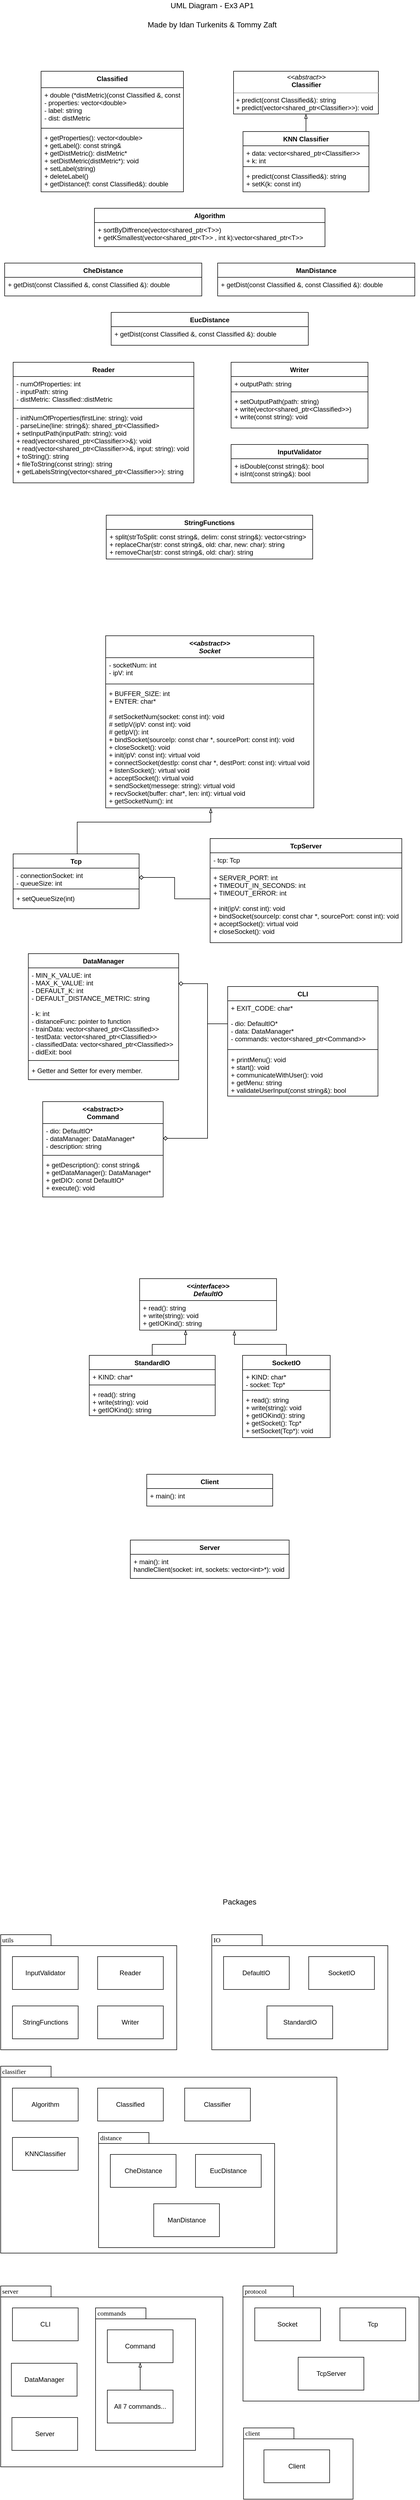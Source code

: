 <mxfile>
    <diagram id="C5RBs43oDa-KdzZeNtuy" name="Page-1">
        <mxGraphModel dx="2220" dy="818" grid="1" gridSize="10" guides="1" tooltips="0" connect="1" arrows="1" fold="1" page="1" pageScale="1" pageWidth="827" pageHeight="1169" background="none" math="0" shadow="0">
            <root>
                <mxCell id="WIyWlLk6GJQsqaUBKTNV-0"/>
                <mxCell id="WIyWlLk6GJQsqaUBKTNV-1" parent="WIyWlLk6GJQsqaUBKTNV-0"/>
                <mxCell id="8ABx8KzGzujFoB0wgl1V-0" value="Reader" style="swimlane;fontStyle=1;align=center;verticalAlign=top;childLayout=stackLayout;horizontal=1;startSize=26;horizontalStack=0;resizeParent=1;resizeParentMax=0;resizeLast=0;collapsible=1;marginBottom=0;" parent="WIyWlLk6GJQsqaUBKTNV-1" vertex="1">
                    <mxGeometry x="55" y="721" width="330" height="220" as="geometry">
                        <mxRectangle x="190" y="420" width="70" height="26" as="alternateBounds"/>
                    </mxGeometry>
                </mxCell>
                <mxCell id="8ABx8KzGzujFoB0wgl1V-1" value="- numOfProperties: int&#10;- inputPath: string&#10;- distMetric: Classified::distMetric&#10;" style="text;strokeColor=none;fillColor=none;align=left;verticalAlign=top;spacingLeft=4;spacingRight=4;overflow=hidden;rotatable=0;points=[[0,0.5],[1,0.5]];portConstraint=eastwest;" parent="8ABx8KzGzujFoB0wgl1V-0" vertex="1">
                    <mxGeometry y="26" width="330" height="54" as="geometry"/>
                </mxCell>
                <mxCell id="8ABx8KzGzujFoB0wgl1V-2" value="" style="line;strokeWidth=1;fillColor=none;align=left;verticalAlign=middle;spacingTop=-1;spacingLeft=3;spacingRight=3;rotatable=0;labelPosition=right;points=[];portConstraint=eastwest;" parent="8ABx8KzGzujFoB0wgl1V-0" vertex="1">
                    <mxGeometry y="80" width="330" height="8" as="geometry"/>
                </mxCell>
                <mxCell id="8ABx8KzGzujFoB0wgl1V-3" value="- initNumOfProperties(firstLine: string): void&#10;- parseLine(line: string&amp;): shared_ptr&lt;Classified&gt;&#10;+ setInputPath(inputPath: string): void&#10;+ read(vector&lt;shared_ptr&lt;Classifier&gt;&gt;&amp;): void&#10;+ read(vector&lt;shared_ptr&lt;Classifier&gt;&gt;&amp;, input: string): void&#10;+ toString(): string&#10;+ fileToString(const string): string&#10;+ getLabelsString(vector&lt;shared_ptr&lt;Classifier&gt;&gt;): string" style="text;strokeColor=none;fillColor=none;align=left;verticalAlign=top;spacingLeft=4;spacingRight=4;overflow=hidden;rotatable=0;points=[[0,0.5],[1,0.5]];portConstraint=eastwest;" parent="8ABx8KzGzujFoB0wgl1V-0" vertex="1">
                    <mxGeometry y="88" width="330" height="132" as="geometry"/>
                </mxCell>
                <mxCell id="8ABx8KzGzujFoB0wgl1V-4" style="edgeStyle=orthogonalEdgeStyle;rounded=0;orthogonalLoop=1;jettySize=auto;html=1;exitX=0.5;exitY=0;exitDx=0;exitDy=0;entryX=0.5;entryY=1;entryDx=0;entryDy=0;endArrow=blockThin;endFill=0;" parent="WIyWlLk6GJQsqaUBKTNV-1" source="11" edge="1" target="8ABx8KzGzujFoB0wgl1V-17">
                    <mxGeometry relative="1" as="geometry">
                        <mxPoint x="658" y="250" as="targetPoint"/>
                    </mxGeometry>
                </mxCell>
                <mxCell id="8ABx8KzGzujFoB0wgl1V-13" value="Writer" style="swimlane;fontStyle=1;align=center;verticalAlign=top;childLayout=stackLayout;horizontal=1;startSize=26;horizontalStack=0;resizeParent=1;resizeParentMax=0;resizeLast=0;collapsible=1;marginBottom=0;" parent="WIyWlLk6GJQsqaUBKTNV-1" vertex="1">
                    <mxGeometry x="453" y="721" width="250" height="120" as="geometry"/>
                </mxCell>
                <mxCell id="8ABx8KzGzujFoB0wgl1V-14" value="+ outputPath: string" style="text;strokeColor=none;fillColor=none;align=left;verticalAlign=top;spacingLeft=4;spacingRight=4;overflow=hidden;rotatable=0;points=[[0,0.5],[1,0.5]];portConstraint=eastwest;" parent="8ABx8KzGzujFoB0wgl1V-13" vertex="1">
                    <mxGeometry y="26" width="250" height="24" as="geometry"/>
                </mxCell>
                <mxCell id="8ABx8KzGzujFoB0wgl1V-15" value="" style="line;strokeWidth=1;fillColor=none;align=left;verticalAlign=middle;spacingTop=-1;spacingLeft=3;spacingRight=3;rotatable=0;labelPosition=right;points=[];portConstraint=eastwest;" parent="8ABx8KzGzujFoB0wgl1V-13" vertex="1">
                    <mxGeometry y="50" width="250" height="8" as="geometry"/>
                </mxCell>
                <mxCell id="8ABx8KzGzujFoB0wgl1V-16" value="+ setOutputPath(path: string)&#10;+ write(vector&lt;shared_ptr&lt;Classified&gt;&gt;)&#10;+ write(const string): void" style="text;strokeColor=none;fillColor=none;align=left;verticalAlign=top;spacingLeft=4;spacingRight=4;overflow=hidden;rotatable=0;points=[[0,0.5],[1,0.5]];portConstraint=eastwest;" parent="8ABx8KzGzujFoB0wgl1V-13" vertex="1">
                    <mxGeometry y="58" width="250" height="62" as="geometry"/>
                </mxCell>
                <mxCell id="8ABx8KzGzujFoB0wgl1V-17" value="&lt;p style=&quot;margin: 0px ; margin-top: 4px ; text-align: center&quot;&gt;&lt;i&gt;&amp;lt;&amp;lt;abstract&amp;gt;&amp;gt;&lt;/i&gt;&lt;br&gt;&lt;b&gt;Classifier&lt;/b&gt;&lt;/p&gt;&lt;hr size=&quot;1&quot;&gt;&lt;p style=&quot;margin: 0px ; margin-left: 4px&quot;&gt;+ predict(const Classified&amp;amp;): string&lt;/p&gt;&lt;p style=&quot;margin: 0px ; margin-left: 4px&quot;&gt;+ predict(vector&amp;lt;shared_ptr&amp;lt;Classifier&amp;gt;&amp;gt;): void&lt;br&gt;&lt;br&gt;&lt;/p&gt;" style="verticalAlign=top;align=left;overflow=fill;fontSize=12;fontFamily=Helvetica;html=1;" parent="WIyWlLk6GJQsqaUBKTNV-1" vertex="1">
                    <mxGeometry x="457.5" y="190" width="264.5" height="78" as="geometry"/>
                </mxCell>
                <mxCell id="0" value="UML Diagram - Ex3 AP1" style="text;html=1;resizable=0;autosize=1;align=center;verticalAlign=middle;points=[];fillColor=none;strokeColor=none;rounded=0;fontSize=14;" parent="WIyWlLk6GJQsqaUBKTNV-1" vertex="1">
                    <mxGeometry x="333" y="60" width="170" height="20" as="geometry"/>
                </mxCell>
                <mxCell id="1" value="Made by Idan Turkenits &amp;amp; Tommy Zaft" style="text;html=1;align=center;verticalAlign=middle;resizable=0;points=[];autosize=1;strokeColor=none;imageWidth=50;fontSize=14;" parent="WIyWlLk6GJQsqaUBKTNV-1" vertex="1">
                    <mxGeometry x="293" y="95" width="250" height="20" as="geometry"/>
                </mxCell>
                <mxCell id="2" value="Algorithm" style="swimlane;fontStyle=1;align=center;verticalAlign=top;childLayout=stackLayout;horizontal=1;startSize=26;horizontalStack=0;resizeParent=1;resizeParentMax=0;resizeLast=0;collapsible=1;marginBottom=0;" parent="WIyWlLk6GJQsqaUBKTNV-1" vertex="1">
                    <mxGeometry x="203.5" y="440" width="421" height="70" as="geometry">
                        <mxRectangle x="190" y="420" width="70" height="26" as="alternateBounds"/>
                    </mxGeometry>
                </mxCell>
                <mxCell id="5" value="+ sortByDiffrence(vector&lt;shared_ptr&lt;T&gt;&gt;)&#10;+ getKSmallest(vector&lt;shared_ptr&lt;T&gt;&gt; , int k):vector&lt;shared_ptr&lt;T&gt;&gt;" style="text;strokeColor=none;fillColor=none;align=left;verticalAlign=top;spacingLeft=4;spacingRight=4;overflow=hidden;rotatable=0;points=[[0,0.5],[1,0.5]];portConstraint=eastwest;" parent="2" vertex="1">
                    <mxGeometry y="26" width="421" height="44" as="geometry"/>
                </mxCell>
                <mxCell id="11" value="KNN Classifier" style="swimlane;fontStyle=1;align=center;verticalAlign=top;childLayout=stackLayout;horizontal=1;startSize=26;horizontalStack=0;resizeParent=1;resizeParentMax=0;resizeLast=0;collapsible=1;marginBottom=0;" parent="WIyWlLk6GJQsqaUBKTNV-1" vertex="1">
                    <mxGeometry x="474.75" y="300" width="230" height="110" as="geometry"/>
                </mxCell>
                <mxCell id="12" value="+ data: vector&lt;shared_ptr&lt;Classifier&gt;&gt;&#10;+ k: int" style="text;strokeColor=none;fillColor=none;align=left;verticalAlign=top;spacingLeft=4;spacingRight=4;overflow=hidden;rotatable=0;points=[[0,0.5],[1,0.5]];portConstraint=eastwest;" parent="11" vertex="1">
                    <mxGeometry y="26" width="230" height="34" as="geometry"/>
                </mxCell>
                <mxCell id="13" value="" style="line;strokeWidth=1;fillColor=none;align=left;verticalAlign=middle;spacingTop=-1;spacingLeft=3;spacingRight=3;rotatable=0;labelPosition=right;points=[];portConstraint=eastwest;" parent="11" vertex="1">
                    <mxGeometry y="60" width="230" height="8" as="geometry"/>
                </mxCell>
                <mxCell id="14" value="+ predict(const Classified&amp;): string&#10;+ setK(k: const int)" style="text;strokeColor=none;fillColor=none;align=left;verticalAlign=top;spacingLeft=4;spacingRight=4;overflow=hidden;rotatable=0;points=[[0,0.5],[1,0.5]];portConstraint=eastwest;" parent="11" vertex="1">
                    <mxGeometry y="68" width="230" height="42" as="geometry"/>
                </mxCell>
                <mxCell id="15" value="Classified" style="swimlane;fontStyle=1;align=center;verticalAlign=top;childLayout=stackLayout;horizontal=1;startSize=30;horizontalStack=0;resizeParent=1;resizeParentMax=0;resizeLast=0;collapsible=1;marginBottom=0;" parent="WIyWlLk6GJQsqaUBKTNV-1" vertex="1">
                    <mxGeometry x="106" y="190" width="260" height="220" as="geometry"/>
                </mxCell>
                <mxCell id="16" value="+ double (*distMetric)(const Classified &amp;, const Classified &amp;)&#10;- properties: vector&lt;double&gt;&#10;- label: string&#10;- dist: distMetric" style="text;strokeColor=none;fillColor=none;align=left;verticalAlign=top;spacingLeft=4;spacingRight=4;overflow=hidden;rotatable=0;points=[[0,0.5],[1,0.5]];portConstraint=eastwest;" parent="15" vertex="1">
                    <mxGeometry y="30" width="260" height="70" as="geometry"/>
                </mxCell>
                <mxCell id="17" value="" style="line;strokeWidth=1;fillColor=none;align=left;verticalAlign=middle;spacingTop=-1;spacingLeft=3;spacingRight=3;rotatable=0;labelPosition=right;points=[];portConstraint=eastwest;" parent="15" vertex="1">
                    <mxGeometry y="100" width="260" height="8" as="geometry"/>
                </mxCell>
                <mxCell id="18" value="+ getProperties(): vector&lt;double&gt;&#10;+ getLabel(): const string&amp;&#10;+ getDistMetric(): distMetric*&#10;+ setDistMetric(distMetric*): void&#10;+ setLabel(string)&#10;+ deleteLabel()&#10;+ getDistance(f: const Classified&amp;): double" style="text;strokeColor=none;fillColor=none;align=left;verticalAlign=top;spacingLeft=4;spacingRight=4;overflow=hidden;rotatable=0;points=[[0,0.5],[1,0.5]];portConstraint=eastwest;" parent="15" vertex="1">
                    <mxGeometry y="108" width="260" height="112" as="geometry"/>
                </mxCell>
                <mxCell id="41" value="&lt;&lt;abstract&gt;&gt;&#10;Socket" style="swimlane;fontStyle=3;align=center;verticalAlign=top;childLayout=stackLayout;horizontal=1;startSize=40;horizontalStack=0;resizeParent=1;resizeParentMax=0;resizeLast=0;collapsible=1;marginBottom=0;" parent="WIyWlLk6GJQsqaUBKTNV-1" vertex="1">
                    <mxGeometry x="224" y="1220" width="380" height="314" as="geometry">
                        <mxRectangle x="190" y="420" width="70" height="26" as="alternateBounds"/>
                    </mxGeometry>
                </mxCell>
                <mxCell id="42" value="- socketNum: int&#10;- ipV: int" style="text;strokeColor=none;fillColor=none;align=left;verticalAlign=top;spacingLeft=4;spacingRight=4;overflow=hidden;rotatable=0;points=[[0,0.5],[1,0.5]];portConstraint=eastwest;" parent="41" vertex="1">
                    <mxGeometry y="40" width="380" height="44" as="geometry"/>
                </mxCell>
                <mxCell id="43" value="" style="line;strokeWidth=1;fillColor=none;align=left;verticalAlign=middle;spacingTop=-1;spacingLeft=3;spacingRight=3;rotatable=0;labelPosition=right;points=[];portConstraint=eastwest;" parent="41" vertex="1">
                    <mxGeometry y="84" width="380" height="8" as="geometry"/>
                </mxCell>
                <mxCell id="44" value="+ BUFFER_SIZE: int&#10;+ ENTER: char*&#10;&#10;# setSocketNum(socket: const int): void &#10;# setIpV(ipV: const int): void&#10;# getIpV(): int&#10;+ bindSocket(sourceIp: const char *, sourcePort: const int): void&#10;+ closeSocket(): void&#10;+ init(ipV: const int): virtual void&#10;+ connectSocket(destIp: const char *, destPort: const int): virtual void&#10;+ listenSocket(): virtual void&#10;+ acceptSocket(): virtual void&#10;+ sendSocket(messege: string): virtual void&#10;+ recvSocket(buffer: char*, len: int): virtual void&#10;+ getSocketNum(): int" style="text;strokeColor=none;fillColor=none;align=left;verticalAlign=top;spacingLeft=4;spacingRight=4;overflow=hidden;rotatable=0;points=[[0,0.5],[1,0.5]];portConstraint=eastwest;" parent="41" vertex="1">
                    <mxGeometry y="92" width="380" height="222" as="geometry"/>
                </mxCell>
                <mxCell id="57" style="edgeStyle=orthogonalEdgeStyle;rounded=0;orthogonalLoop=1;jettySize=auto;html=1;exitX=0.5;exitY=0;exitDx=0;exitDy=0;endArrow=blockThin;endFill=0;entryX=0.505;entryY=1.003;entryDx=0;entryDy=0;entryPerimeter=0;" parent="WIyWlLk6GJQsqaUBKTNV-1" source="74" target="44" edge="1">
                    <mxGeometry relative="1" as="geometry">
                        <mxPoint x="160" y="1588" as="targetPoint"/>
                        <Array as="points">
                            <mxPoint x="172" y="1618"/>
                            <mxPoint x="172" y="1560"/>
                            <mxPoint x="416" y="1560"/>
                        </Array>
                    </mxGeometry>
                </mxCell>
                <mxCell id="70" value="DataManager" style="swimlane;fontStyle=1;align=center;verticalAlign=top;childLayout=stackLayout;horizontal=1;startSize=26;horizontalStack=0;resizeParent=1;resizeParentMax=0;resizeLast=0;collapsible=1;marginBottom=0;" parent="WIyWlLk6GJQsqaUBKTNV-1" vertex="1">
                    <mxGeometry x="82.75" y="1800" width="274.5" height="230" as="geometry">
                        <mxRectangle x="190" y="420" width="70" height="26" as="alternateBounds"/>
                    </mxGeometry>
                </mxCell>
                <mxCell id="71" value="- MIN_K_VALUE: int&#10;- MAX_K_VALUE: int&#10;- DEFAULT_K: int&#10;- DEFAULT_DISTANCE_METRIC: string&#10;&#10;- k: int&#10;- distanceFunc: pointer to function&#10;- trainData: vector&lt;shared_ptr&lt;Classified&gt;&gt;&#10;- testData: vector&lt;shared_ptr&lt;Classified&gt;&gt;&#10;- classifiedData: vector&lt;shared_ptr&lt;Classified&gt;&gt;&#10;- didExit: bool" style="text;strokeColor=none;fillColor=none;align=left;verticalAlign=top;spacingLeft=4;spacingRight=4;overflow=hidden;rotatable=0;points=[[0,0.5],[1,0.5]];portConstraint=eastwest;" parent="70" vertex="1">
                    <mxGeometry y="26" width="274.5" height="164" as="geometry"/>
                </mxCell>
                <mxCell id="72" value="" style="line;strokeWidth=1;fillColor=none;align=left;verticalAlign=middle;spacingTop=-1;spacingLeft=3;spacingRight=3;rotatable=0;labelPosition=right;points=[];portConstraint=eastwest;" parent="70" vertex="1">
                    <mxGeometry y="190" width="274.5" height="10" as="geometry"/>
                </mxCell>
                <mxCell id="73" value="+ Getter and Setter for every member." style="text;strokeColor=none;fillColor=none;align=left;verticalAlign=top;spacingLeft=4;spacingRight=4;overflow=hidden;rotatable=0;points=[[0,0.5],[1,0.5]];portConstraint=eastwest;" parent="70" vertex="1">
                    <mxGeometry y="200" width="274.5" height="30" as="geometry"/>
                </mxCell>
                <mxCell id="74" value="Tcp" style="swimlane;fontStyle=1;align=center;verticalAlign=top;childLayout=stackLayout;horizontal=1;startSize=26;horizontalStack=0;resizeParent=1;resizeParentMax=0;resizeLast=0;collapsible=1;marginBottom=0;" vertex="1" parent="WIyWlLk6GJQsqaUBKTNV-1">
                    <mxGeometry x="55" y="1618" width="230" height="100" as="geometry">
                        <mxRectangle x="190" y="420" width="70" height="26" as="alternateBounds"/>
                    </mxGeometry>
                </mxCell>
                <mxCell id="75" value="- connectionSocket: int&#10;- queueSize: int&#10;" style="text;strokeColor=none;fillColor=none;align=left;verticalAlign=top;spacingLeft=4;spacingRight=4;overflow=hidden;rotatable=0;points=[[0,0.5],[1,0.5]];portConstraint=eastwest;" vertex="1" parent="74">
                    <mxGeometry y="26" width="230" height="34" as="geometry"/>
                </mxCell>
                <mxCell id="76" value="" style="line;strokeWidth=1;fillColor=none;align=left;verticalAlign=middle;spacingTop=-1;spacingLeft=3;spacingRight=3;rotatable=0;labelPosition=right;points=[];portConstraint=eastwest;" vertex="1" parent="74">
                    <mxGeometry y="60" width="230" height="8" as="geometry"/>
                </mxCell>
                <mxCell id="77" value="+ setQueueSize(int)" style="text;strokeColor=none;fillColor=none;align=left;verticalAlign=top;spacingLeft=4;spacingRight=4;overflow=hidden;rotatable=0;points=[[0,0.5],[1,0.5]];portConstraint=eastwest;" vertex="1" parent="74">
                    <mxGeometry y="68" width="230" height="32" as="geometry"/>
                </mxCell>
                <mxCell id="79" value="TcpServer" style="swimlane;fontStyle=1;align=center;verticalAlign=top;childLayout=stackLayout;horizontal=1;startSize=26;horizontalStack=0;resizeParent=1;resizeParentMax=0;resizeLast=0;collapsible=1;marginBottom=0;" vertex="1" parent="WIyWlLk6GJQsqaUBKTNV-1">
                    <mxGeometry x="414.75" y="1590" width="350" height="190" as="geometry">
                        <mxRectangle x="190" y="420" width="70" height="26" as="alternateBounds"/>
                    </mxGeometry>
                </mxCell>
                <mxCell id="80" value="- tcp: Tcp" style="text;strokeColor=none;fillColor=none;align=left;verticalAlign=top;spacingLeft=4;spacingRight=4;overflow=hidden;rotatable=0;points=[[0,0.5],[1,0.5]];portConstraint=eastwest;" vertex="1" parent="79">
                    <mxGeometry y="26" width="350" height="24" as="geometry"/>
                </mxCell>
                <mxCell id="81" value="" style="line;strokeWidth=1;fillColor=none;align=left;verticalAlign=middle;spacingTop=-1;spacingLeft=3;spacingRight=3;rotatable=0;labelPosition=right;points=[];portConstraint=eastwest;" vertex="1" parent="79">
                    <mxGeometry y="50" width="350" height="8" as="geometry"/>
                </mxCell>
                <mxCell id="82" value="+ SERVER_PORT: int&#10;+ TIMEOUT_IN_SECONDS: int&#10;+ TIMEOUT_ERROR: int&#10;&#10;+ init(ipV: const int): void&#10;+ bindSocket(sourceIp: const char *, sourcePort: const int): void&#10;+ acceptSocket(): virtual void&#10;+ closeSocket(): void&#10;" style="text;strokeColor=none;fillColor=none;align=left;verticalAlign=top;spacingLeft=4;spacingRight=4;overflow=hidden;rotatable=0;points=[[0,0.5],[1,0.5]];portConstraint=eastwest;" vertex="1" parent="79">
                    <mxGeometry y="58" width="350" height="132" as="geometry"/>
                </mxCell>
                <mxCell id="85" style="edgeStyle=orthogonalEdgeStyle;rounded=0;orthogonalLoop=1;jettySize=auto;html=1;endArrow=diamond;endFill=0;entryX=1;entryY=0.5;entryDx=0;entryDy=0;exitX=0;exitY=0.394;exitDx=0;exitDy=0;exitPerimeter=0;" edge="1" parent="WIyWlLk6GJQsqaUBKTNV-1" source="82" target="75">
                    <mxGeometry relative="1" as="geometry">
                        <mxPoint x="310" y="1678" as="targetPoint"/>
                        <mxPoint x="320" y="1688" as="sourcePoint"/>
                    </mxGeometry>
                </mxCell>
                <mxCell id="160" value="CLI" style="swimlane;fontStyle=1;align=center;verticalAlign=top;childLayout=stackLayout;horizontal=1;startSize=26;horizontalStack=0;resizeParent=1;resizeParentMax=0;resizeLast=0;collapsible=1;marginBottom=0;" vertex="1" parent="WIyWlLk6GJQsqaUBKTNV-1">
                    <mxGeometry x="446.75" y="1860" width="274.5" height="200" as="geometry">
                        <mxRectangle x="190" y="420" width="70" height="26" as="alternateBounds"/>
                    </mxGeometry>
                </mxCell>
                <mxCell id="161" value="+ EXIT_CODE: char*&#10;&#10;- dio: DefaultIO*&#10;- data: DataManager*&#10;- commands: vector&lt;shared_ptr&lt;Command&gt;&gt;" style="text;strokeColor=none;fillColor=none;align=left;verticalAlign=top;spacingLeft=4;spacingRight=4;overflow=hidden;rotatable=0;points=[[0,0.5],[1,0.5]];portConstraint=eastwest;" vertex="1" parent="160">
                    <mxGeometry y="26" width="274.5" height="84" as="geometry"/>
                </mxCell>
                <mxCell id="162" value="" style="line;strokeWidth=1;fillColor=none;align=left;verticalAlign=middle;spacingTop=-1;spacingLeft=3;spacingRight=3;rotatable=0;labelPosition=right;points=[];portConstraint=eastwest;" vertex="1" parent="160">
                    <mxGeometry y="110" width="274.5" height="10" as="geometry"/>
                </mxCell>
                <mxCell id="163" value="+ printMenu(): void&#10;+ start(): void&#10;+ communicateWithUser(): void&#10;+ getMenu: string&#10;+ validateUserInput(const string&amp;): bool" style="text;strokeColor=none;fillColor=none;align=left;verticalAlign=top;spacingLeft=4;spacingRight=4;overflow=hidden;rotatable=0;points=[[0,0.5],[1,0.5]];portConstraint=eastwest;" vertex="1" parent="160">
                    <mxGeometry y="120" width="274.5" height="80" as="geometry"/>
                </mxCell>
                <mxCell id="164" style="edgeStyle=orthogonalEdgeStyle;rounded=0;orthogonalLoop=1;jettySize=auto;html=1;exitX=0;exitY=0.5;exitDx=0;exitDy=0;entryX=1;entryY=0.175;entryDx=0;entryDy=0;endArrow=diamond;endFill=0;entryPerimeter=0;" edge="1" parent="WIyWlLk6GJQsqaUBKTNV-1" source="161" target="71">
                    <mxGeometry relative="1" as="geometry">
                        <Array as="points">
                            <mxPoint x="410" y="1928"/>
                            <mxPoint x="410" y="1855"/>
                        </Array>
                    </mxGeometry>
                </mxCell>
                <mxCell id="165" style="edgeStyle=orthogonalEdgeStyle;rounded=0;orthogonalLoop=1;jettySize=auto;html=1;exitX=0;exitY=0.5;exitDx=0;exitDy=0;endArrow=diamond;endFill=0;entryX=1;entryY=0.5;entryDx=0;entryDy=0;" edge="1" parent="WIyWlLk6GJQsqaUBKTNV-1" source="161" target="167">
                    <mxGeometry relative="1" as="geometry">
                        <mxPoint x="360" y="2207" as="targetPoint"/>
                        <Array as="points">
                            <mxPoint x="410" y="1928"/>
                            <mxPoint x="410" y="2137"/>
                        </Array>
                    </mxGeometry>
                </mxCell>
                <mxCell id="166" value="&lt;&lt;abstract&gt;&gt;&#10;Command" style="swimlane;fontStyle=1;align=center;verticalAlign=top;childLayout=stackLayout;horizontal=1;startSize=40;horizontalStack=0;resizeParent=1;resizeParentMax=0;resizeLast=0;collapsible=1;marginBottom=0;" vertex="1" parent="WIyWlLk6GJQsqaUBKTNV-1">
                    <mxGeometry x="109" y="2070" width="220" height="174" as="geometry">
                        <mxRectangle x="190" y="420" width="70" height="26" as="alternateBounds"/>
                    </mxGeometry>
                </mxCell>
                <mxCell id="167" value="- dio: DefaultIO*&#10;- dataManager: DataManager*&#10;- description: string" style="text;strokeColor=none;fillColor=none;align=left;verticalAlign=top;spacingLeft=4;spacingRight=4;overflow=hidden;rotatable=0;points=[[0,0.5],[1,0.5]];portConstraint=eastwest;" vertex="1" parent="166">
                    <mxGeometry y="40" width="220" height="54" as="geometry"/>
                </mxCell>
                <mxCell id="168" value="" style="line;strokeWidth=1;fillColor=none;align=left;verticalAlign=middle;spacingTop=-1;spacingLeft=3;spacingRight=3;rotatable=0;labelPosition=right;points=[];portConstraint=eastwest;" vertex="1" parent="166">
                    <mxGeometry y="94" width="220" height="8" as="geometry"/>
                </mxCell>
                <mxCell id="169" value="+ getDescription(): const string&amp;&#10;+ getDataManager(): DataManager*&#10;+ getDIO: const DefaultIO*&#10;+ execute(): void" style="text;strokeColor=none;fillColor=none;align=left;verticalAlign=top;spacingLeft=4;spacingRight=4;overflow=hidden;rotatable=0;points=[[0,0.5],[1,0.5]];portConstraint=eastwest;" vertex="1" parent="166">
                    <mxGeometry y="102" width="220" height="72" as="geometry"/>
                </mxCell>
                <mxCell id="170" value="StringFunctions" style="swimlane;fontStyle=1;align=center;verticalAlign=top;childLayout=stackLayout;horizontal=1;startSize=26;horizontalStack=0;resizeParent=1;resizeParentMax=0;resizeLast=0;collapsible=1;marginBottom=0;" vertex="1" parent="WIyWlLk6GJQsqaUBKTNV-1">
                    <mxGeometry x="225" y="1000" width="377" height="80" as="geometry"/>
                </mxCell>
                <mxCell id="173" value="+ split(strToSplit: const string&amp;, delim: const string&amp;): vector&lt;string&gt;&#10;+ replaceChar(str: const string&amp;, old: char, new: char): string&#10;+ removeChar(str: const string&amp;, old: char): string" style="text;strokeColor=none;fillColor=none;align=left;verticalAlign=top;spacingLeft=4;spacingRight=4;overflow=hidden;rotatable=0;points=[[0,0.5],[1,0.5]];portConstraint=eastwest;" vertex="1" parent="170">
                    <mxGeometry y="26" width="377" height="54" as="geometry"/>
                </mxCell>
                <mxCell id="174" value="InputValidator" style="swimlane;fontStyle=1;align=center;verticalAlign=top;childLayout=stackLayout;horizontal=1;startSize=26;horizontalStack=0;resizeParent=1;resizeParentMax=0;resizeLast=0;collapsible=1;marginBottom=0;" vertex="1" parent="WIyWlLk6GJQsqaUBKTNV-1">
                    <mxGeometry x="453" y="871" width="250" height="70" as="geometry"/>
                </mxCell>
                <mxCell id="175" value="+ isDouble(const string&amp;): bool&#10;+ isInt(const string&amp;): bool" style="text;strokeColor=none;fillColor=none;align=left;verticalAlign=top;spacingLeft=4;spacingRight=4;overflow=hidden;rotatable=0;points=[[0,0.5],[1,0.5]];portConstraint=eastwest;" vertex="1" parent="174">
                    <mxGeometry y="26" width="250" height="44" as="geometry"/>
                </mxCell>
                <mxCell id="178" value="" style="shape=folder;fontStyle=1;spacingTop=10;tabWidth=92;tabHeight=20;tabPosition=left;html=1;rounded=0;shadow=0;comic=0;labelBackgroundColor=none;strokeWidth=1;fillColor=none;fontFamily=Verdana;fontSize=10;align=center;" vertex="1" parent="WIyWlLk6GJQsqaUBKTNV-1">
                    <mxGeometry x="32.25" y="3590" width="321.5" height="210" as="geometry"/>
                </mxCell>
                <mxCell id="232" value="&lt;font style=&quot;font-size: 12px&quot;&gt;utils&lt;/font&gt;" style="text;html=1;align=left;verticalAlign=top;spacingTop=-4;fontSize=10;fontFamily=Verdana" vertex="1" parent="WIyWlLk6GJQsqaUBKTNV-1">
                    <mxGeometry x="33.25" y="3590" width="130" height="20" as="geometry"/>
                </mxCell>
                <mxCell id="234" value="InputValidator" style="whiteSpace=wrap;html=1;" vertex="1" parent="WIyWlLk6GJQsqaUBKTNV-1">
                    <mxGeometry x="53.75" y="3630" width="120" height="60" as="geometry"/>
                </mxCell>
                <mxCell id="235" value="Reader" style="whiteSpace=wrap;html=1;" vertex="1" parent="WIyWlLk6GJQsqaUBKTNV-1">
                    <mxGeometry x="209.25" y="3630" width="120" height="60" as="geometry"/>
                </mxCell>
                <mxCell id="236" value="Writer" style="whiteSpace=wrap;html=1;" vertex="1" parent="WIyWlLk6GJQsqaUBKTNV-1">
                    <mxGeometry x="209.25" y="3720" width="120" height="60" as="geometry"/>
                </mxCell>
                <mxCell id="237" value="StringFunctions" style="whiteSpace=wrap;html=1;" vertex="1" parent="WIyWlLk6GJQsqaUBKTNV-1">
                    <mxGeometry x="53.75" y="3720" width="120" height="60" as="geometry"/>
                </mxCell>
                <mxCell id="238" value="" style="shape=folder;fontStyle=1;spacingTop=10;tabWidth=92;tabHeight=20;tabPosition=left;html=1;rounded=0;shadow=0;comic=0;labelBackgroundColor=none;strokeWidth=1;fillColor=none;fontFamily=Verdana;fontSize=10;align=center;" vertex="1" parent="WIyWlLk6GJQsqaUBKTNV-1">
                    <mxGeometry x="417.75" y="3590" width="321.5" height="210" as="geometry"/>
                </mxCell>
                <mxCell id="239" value="&lt;font style=&quot;font-size: 12px&quot;&gt;IO&lt;/font&gt;" style="text;html=1;align=left;verticalAlign=top;spacingTop=-4;fontSize=10;fontFamily=Verdana" vertex="1" parent="WIyWlLk6GJQsqaUBKTNV-1">
                    <mxGeometry x="418.75" y="3590" width="130" height="20" as="geometry"/>
                </mxCell>
                <mxCell id="240" value="DefaultIO" style="whiteSpace=wrap;html=1;" vertex="1" parent="WIyWlLk6GJQsqaUBKTNV-1">
                    <mxGeometry x="439.25" y="3630" width="120" height="60" as="geometry"/>
                </mxCell>
                <mxCell id="241" value="SocketIO" style="whiteSpace=wrap;html=1;" vertex="1" parent="WIyWlLk6GJQsqaUBKTNV-1">
                    <mxGeometry x="594.75" y="3630" width="120" height="60" as="geometry"/>
                </mxCell>
                <mxCell id="243" value="StandardIO" style="whiteSpace=wrap;html=1;" vertex="1" parent="WIyWlLk6GJQsqaUBKTNV-1">
                    <mxGeometry x="518.5" y="3720" width="120" height="60" as="geometry"/>
                </mxCell>
                <mxCell id="244" value="&lt;&lt;interface&gt;&gt;&#10;DefaultIO" style="swimlane;fontStyle=3;align=center;verticalAlign=top;childLayout=stackLayout;horizontal=1;startSize=40;horizontalStack=0;resizeParent=1;resizeParentMax=0;resizeLast=0;collapsible=1;marginBottom=0;" vertex="1" parent="WIyWlLk6GJQsqaUBKTNV-1">
                    <mxGeometry x="286" y="2393" width="250" height="94" as="geometry"/>
                </mxCell>
                <mxCell id="245" value="+ read(): string&#10;+ write(string): void&#10;+ getIOKind(): string" style="text;strokeColor=none;fillColor=none;align=left;verticalAlign=top;spacingLeft=4;spacingRight=4;overflow=hidden;rotatable=0;points=[[0,0.5],[1,0.5]];portConstraint=eastwest;" vertex="1" parent="244">
                    <mxGeometry y="40" width="250" height="54" as="geometry"/>
                </mxCell>
                <mxCell id="256" style="edgeStyle=orthogonalEdgeStyle;rounded=0;orthogonalLoop=1;jettySize=auto;html=1;exitX=0.5;exitY=0;exitDx=0;exitDy=0;endArrow=blockThin;endFill=0;entryX=0.336;entryY=1;entryDx=0;entryDy=0;entryPerimeter=0;" edge="1" parent="WIyWlLk6GJQsqaUBKTNV-1" source="248" target="245">
                    <mxGeometry relative="1" as="geometry">
                        <mxPoint x="334" y="2513" as="targetPoint"/>
                        <Array as="points">
                            <mxPoint x="309" y="2513"/>
                            <mxPoint x="370" y="2513"/>
                        </Array>
                    </mxGeometry>
                </mxCell>
                <mxCell id="248" value="StandardIO" style="swimlane;fontStyle=1;align=center;verticalAlign=top;childLayout=stackLayout;horizontal=1;startSize=26;horizontalStack=0;resizeParent=1;resizeParentMax=0;resizeLast=0;collapsible=1;marginBottom=0;" vertex="1" parent="WIyWlLk6GJQsqaUBKTNV-1">
                    <mxGeometry x="194" y="2533" width="230" height="110" as="geometry">
                        <mxRectangle x="190" y="420" width="70" height="26" as="alternateBounds"/>
                    </mxGeometry>
                </mxCell>
                <mxCell id="249" value="+ KIND: char*" style="text;strokeColor=none;fillColor=none;align=left;verticalAlign=top;spacingLeft=4;spacingRight=4;overflow=hidden;rotatable=0;points=[[0,0.5],[1,0.5]];portConstraint=eastwest;" vertex="1" parent="248">
                    <mxGeometry y="26" width="230" height="24" as="geometry"/>
                </mxCell>
                <mxCell id="250" value="" style="line;strokeWidth=1;fillColor=none;align=left;verticalAlign=middle;spacingTop=-1;spacingLeft=3;spacingRight=3;rotatable=0;labelPosition=right;points=[];portConstraint=eastwest;" vertex="1" parent="248">
                    <mxGeometry y="50" width="230" height="8" as="geometry"/>
                </mxCell>
                <mxCell id="251" value="+ read(): string&#10;+ write(string): void&#10;+ getIOKind(): string" style="text;strokeColor=none;fillColor=none;align=left;verticalAlign=top;spacingLeft=4;spacingRight=4;overflow=hidden;rotatable=0;points=[[0,0.5],[1,0.5]];portConstraint=eastwest;" vertex="1" parent="248">
                    <mxGeometry y="58" width="230" height="52" as="geometry"/>
                </mxCell>
                <mxCell id="257" style="edgeStyle=orthogonalEdgeStyle;rounded=0;orthogonalLoop=1;jettySize=auto;html=1;exitX=0.5;exitY=0;exitDx=0;exitDy=0;endArrow=blockThin;endFill=0;entryX=0.69;entryY=1.017;entryDx=0;entryDy=0;entryPerimeter=0;" edge="1" parent="WIyWlLk6GJQsqaUBKTNV-1" source="252" target="245">
                    <mxGeometry relative="1" as="geometry">
                        <mxPoint x="450" y="2510" as="targetPoint"/>
                        <Array as="points">
                            <mxPoint x="554" y="2513"/>
                            <mxPoint x="459" y="2513"/>
                            <mxPoint x="459" y="2488"/>
                        </Array>
                    </mxGeometry>
                </mxCell>
                <mxCell id="252" value="SocketIO" style="swimlane;fontStyle=1;align=center;verticalAlign=top;childLayout=stackLayout;horizontal=1;startSize=26;horizontalStack=0;resizeParent=1;resizeParentMax=0;resizeLast=0;collapsible=1;marginBottom=0;" vertex="1" parent="WIyWlLk6GJQsqaUBKTNV-1">
                    <mxGeometry x="474" y="2533" width="160" height="150" as="geometry">
                        <mxRectangle x="190" y="420" width="70" height="26" as="alternateBounds"/>
                    </mxGeometry>
                </mxCell>
                <mxCell id="253" value="+ KIND: char*&#10;- socket: Tcp*" style="text;strokeColor=none;fillColor=none;align=left;verticalAlign=top;spacingLeft=4;spacingRight=4;overflow=hidden;rotatable=0;points=[[0,0.5],[1,0.5]];portConstraint=eastwest;" vertex="1" parent="252">
                    <mxGeometry y="26" width="160" height="34" as="geometry"/>
                </mxCell>
                <mxCell id="254" value="" style="line;strokeWidth=1;fillColor=none;align=left;verticalAlign=middle;spacingTop=-1;spacingLeft=3;spacingRight=3;rotatable=0;labelPosition=right;points=[];portConstraint=eastwest;" vertex="1" parent="252">
                    <mxGeometry y="60" width="160" height="8" as="geometry"/>
                </mxCell>
                <mxCell id="255" value="+ read(): string&#10;+ write(string): void&#10;+ getIOKind(): string&#10;+ getSocket(): Tcp*&#10;+ setSocket(Tcp*): void" style="text;strokeColor=none;fillColor=none;align=left;verticalAlign=top;spacingLeft=4;spacingRight=4;overflow=hidden;rotatable=0;points=[[0,0.5],[1,0.5]];portConstraint=eastwest;" vertex="1" parent="252">
                    <mxGeometry y="68" width="160" height="82" as="geometry"/>
                </mxCell>
                <mxCell id="258" value="" style="shape=folder;fontStyle=1;spacingTop=10;tabWidth=92;tabHeight=20;tabPosition=left;html=1;rounded=0;shadow=0;comic=0;labelBackgroundColor=none;strokeWidth=1;fillColor=none;fontFamily=Verdana;fontSize=10;align=center;" vertex="1" parent="WIyWlLk6GJQsqaUBKTNV-1">
                    <mxGeometry x="475.75" y="4490" width="200" height="130" as="geometry"/>
                </mxCell>
                <mxCell id="259" value="&lt;font style=&quot;font-size: 12px&quot;&gt;client&lt;/font&gt;" style="text;html=1;align=left;verticalAlign=top;spacingTop=-4;fontSize=10;fontFamily=Verdana" vertex="1" parent="WIyWlLk6GJQsqaUBKTNV-1">
                    <mxGeometry x="476.75" y="4490" width="130" height="20" as="geometry"/>
                </mxCell>
                <mxCell id="260" value="Client" style="whiteSpace=wrap;html=1;" vertex="1" parent="WIyWlLk6GJQsqaUBKTNV-1">
                    <mxGeometry x="513" y="4530" width="120" height="60" as="geometry"/>
                </mxCell>
                <mxCell id="263" value="Client" style="swimlane;fontStyle=1;align=center;verticalAlign=top;childLayout=stackLayout;horizontal=1;startSize=26;horizontalStack=0;resizeParent=1;resizeParentMax=0;resizeLast=0;collapsible=1;marginBottom=0;" vertex="1" parent="WIyWlLk6GJQsqaUBKTNV-1">
                    <mxGeometry x="299" y="2750" width="230" height="58" as="geometry">
                        <mxRectangle x="190" y="420" width="70" height="26" as="alternateBounds"/>
                    </mxGeometry>
                </mxCell>
                <mxCell id="266" value="+ main(): int" style="text;strokeColor=none;fillColor=none;align=left;verticalAlign=top;spacingLeft=4;spacingRight=4;overflow=hidden;rotatable=0;points=[[0,0.5],[1,0.5]];portConstraint=eastwest;" vertex="1" parent="263">
                    <mxGeometry y="26" width="230" height="32" as="geometry"/>
                </mxCell>
                <mxCell id="267" value="Server" style="swimlane;fontStyle=1;align=center;verticalAlign=top;childLayout=stackLayout;horizontal=1;startSize=26;horizontalStack=0;resizeParent=1;resizeParentMax=0;resizeLast=0;collapsible=1;marginBottom=0;" vertex="1" parent="WIyWlLk6GJQsqaUBKTNV-1">
                    <mxGeometry x="269" y="2870" width="290" height="70" as="geometry">
                        <mxRectangle x="190" y="420" width="70" height="26" as="alternateBounds"/>
                    </mxGeometry>
                </mxCell>
                <mxCell id="268" value="+ main(): int&#10;handleClient(socket: int, sockets: vector&lt;int&gt;*): void" style="text;strokeColor=none;fillColor=none;align=left;verticalAlign=top;spacingLeft=4;spacingRight=4;overflow=hidden;rotatable=0;points=[[0,0.5],[1,0.5]];portConstraint=eastwest;" vertex="1" parent="267">
                    <mxGeometry y="26" width="290" height="44" as="geometry"/>
                </mxCell>
                <mxCell id="269" value="&lt;font style=&quot;font-size: 14px&quot;&gt;Packages&lt;/font&gt;" style="text;html=1;align=center;verticalAlign=middle;resizable=0;points=[];autosize=1;strokeColor=none;" vertex="1" parent="WIyWlLk6GJQsqaUBKTNV-1">
                    <mxGeometry x="427.75" y="3520" width="80" height="20" as="geometry"/>
                </mxCell>
                <mxCell id="276" value="" style="shape=folder;fontStyle=1;spacingTop=10;tabWidth=92;tabHeight=20;tabPosition=left;html=1;rounded=0;shadow=0;comic=0;labelBackgroundColor=none;strokeWidth=1;fillColor=none;fontFamily=Verdana;fontSize=10;align=center;" vertex="1" parent="WIyWlLk6GJQsqaUBKTNV-1">
                    <mxGeometry x="474.75" y="4231" width="321.5" height="210" as="geometry"/>
                </mxCell>
                <mxCell id="277" value="&lt;font style=&quot;font-size: 12px&quot;&gt;protocol&lt;/font&gt;" style="text;html=1;align=left;verticalAlign=top;spacingTop=-4;fontSize=10;fontFamily=Verdana" vertex="1" parent="WIyWlLk6GJQsqaUBKTNV-1">
                    <mxGeometry x="475.75" y="4231" width="130" height="20" as="geometry"/>
                </mxCell>
                <mxCell id="278" value="Socket" style="whiteSpace=wrap;html=1;" vertex="1" parent="WIyWlLk6GJQsqaUBKTNV-1">
                    <mxGeometry x="496.25" y="4271" width="120" height="60" as="geometry"/>
                </mxCell>
                <mxCell id="279" value="Tcp" style="whiteSpace=wrap;html=1;" vertex="1" parent="WIyWlLk6GJQsqaUBKTNV-1">
                    <mxGeometry x="651.75" y="4271" width="120" height="60" as="geometry"/>
                </mxCell>
                <mxCell id="280" value="TcpServer" style="whiteSpace=wrap;html=1;" vertex="1" parent="WIyWlLk6GJQsqaUBKTNV-1">
                    <mxGeometry x="575.5" y="4361" width="120" height="60" as="geometry"/>
                </mxCell>
                <mxCell id="281" value="CheDistance" style="swimlane;fontStyle=1;align=center;verticalAlign=top;childLayout=stackLayout;horizontal=1;startSize=26;horizontalStack=0;resizeParent=1;resizeParentMax=0;resizeLast=0;collapsible=1;marginBottom=0;" vertex="1" parent="WIyWlLk6GJQsqaUBKTNV-1">
                    <mxGeometry x="39.5" y="540" width="360" height="60" as="geometry"/>
                </mxCell>
                <mxCell id="282" value="+ getDist(const Classified &amp;, const Classified &amp;): double" style="text;strokeColor=none;fillColor=none;align=left;verticalAlign=top;spacingLeft=4;spacingRight=4;overflow=hidden;rotatable=0;points=[[0,0.5],[1,0.5]];portConstraint=eastwest;" vertex="1" parent="281">
                    <mxGeometry y="26" width="360" height="34" as="geometry"/>
                </mxCell>
                <mxCell id="283" value="ManDistance" style="swimlane;fontStyle=1;align=center;verticalAlign=top;childLayout=stackLayout;horizontal=1;startSize=26;horizontalStack=0;resizeParent=1;resizeParentMax=0;resizeLast=0;collapsible=1;marginBottom=0;" vertex="1" parent="WIyWlLk6GJQsqaUBKTNV-1">
                    <mxGeometry x="428.5" y="540" width="360" height="60" as="geometry"/>
                </mxCell>
                <mxCell id="284" value="+ getDist(const Classified &amp;, const Classified &amp;): double" style="text;strokeColor=none;fillColor=none;align=left;verticalAlign=top;spacingLeft=4;spacingRight=4;overflow=hidden;rotatable=0;points=[[0,0.5],[1,0.5]];portConstraint=eastwest;" vertex="1" parent="283">
                    <mxGeometry y="26" width="360" height="34" as="geometry"/>
                </mxCell>
                <mxCell id="285" value="EucDistance" style="swimlane;fontStyle=1;align=center;verticalAlign=top;childLayout=stackLayout;horizontal=1;startSize=26;horizontalStack=0;resizeParent=1;resizeParentMax=0;resizeLast=0;collapsible=1;marginBottom=0;" vertex="1" parent="WIyWlLk6GJQsqaUBKTNV-1">
                    <mxGeometry x="234" y="630" width="360" height="60" as="geometry"/>
                </mxCell>
                <mxCell id="286" value="+ getDist(const Classified &amp;, const Classified &amp;): double" style="text;strokeColor=none;fillColor=none;align=left;verticalAlign=top;spacingLeft=4;spacingRight=4;overflow=hidden;rotatable=0;points=[[0,0.5],[1,0.5]];portConstraint=eastwest;" vertex="1" parent="285">
                    <mxGeometry y="26" width="360" height="34" as="geometry"/>
                </mxCell>
                <mxCell id="287" value="" style="shape=folder;fontStyle=1;spacingTop=10;tabWidth=92;tabHeight=20;tabPosition=left;html=1;rounded=0;shadow=0;comic=0;labelBackgroundColor=none;strokeWidth=1;fillColor=none;fontFamily=Verdana;fontSize=10;align=center;" vertex="1" parent="WIyWlLk6GJQsqaUBKTNV-1">
                    <mxGeometry x="32.25" y="3830" width="614" height="341" as="geometry"/>
                </mxCell>
                <mxCell id="288" value="&lt;font style=&quot;font-size: 12px&quot;&gt;classifier&lt;/font&gt;" style="text;html=1;align=left;verticalAlign=top;spacingTop=-4;fontSize=10;fontFamily=Verdana" vertex="1" parent="WIyWlLk6GJQsqaUBKTNV-1">
                    <mxGeometry x="33.25" y="3830" width="130" height="20" as="geometry"/>
                </mxCell>
                <mxCell id="289" value="Algorithm" style="whiteSpace=wrap;html=1;" vertex="1" parent="WIyWlLk6GJQsqaUBKTNV-1">
                    <mxGeometry x="53.75" y="3870" width="120" height="60" as="geometry"/>
                </mxCell>
                <mxCell id="290" value="Classified" style="whiteSpace=wrap;html=1;" vertex="1" parent="WIyWlLk6GJQsqaUBKTNV-1">
                    <mxGeometry x="209.25" y="3870" width="120" height="60" as="geometry"/>
                </mxCell>
                <mxCell id="291" value="Classifier" style="whiteSpace=wrap;html=1;" vertex="1" parent="WIyWlLk6GJQsqaUBKTNV-1">
                    <mxGeometry x="368.25" y="3870" width="120" height="60" as="geometry"/>
                </mxCell>
                <mxCell id="292" value="KNNClassifier" style="whiteSpace=wrap;html=1;" vertex="1" parent="WIyWlLk6GJQsqaUBKTNV-1">
                    <mxGeometry x="53.75" y="3960" width="120" height="60" as="geometry"/>
                </mxCell>
                <mxCell id="293" value="" style="shape=folder;fontStyle=1;spacingTop=10;tabWidth=92;tabHeight=20;tabPosition=left;html=1;rounded=0;shadow=0;comic=0;labelBackgroundColor=none;strokeWidth=1;fillColor=none;fontFamily=Verdana;fontSize=10;align=center;" vertex="1" parent="WIyWlLk6GJQsqaUBKTNV-1">
                    <mxGeometry x="211" y="3951" width="321.5" height="210" as="geometry"/>
                </mxCell>
                <mxCell id="294" value="&lt;font style=&quot;font-size: 12px&quot;&gt;distance&lt;/font&gt;" style="text;html=1;align=left;verticalAlign=top;spacingTop=-4;fontSize=10;fontFamily=Verdana" vertex="1" parent="WIyWlLk6GJQsqaUBKTNV-1">
                    <mxGeometry x="212" y="3951" width="130" height="20" as="geometry"/>
                </mxCell>
                <mxCell id="295" value="CheDistance" style="whiteSpace=wrap;html=1;" vertex="1" parent="WIyWlLk6GJQsqaUBKTNV-1">
                    <mxGeometry x="232.5" y="3991" width="120" height="60" as="geometry"/>
                </mxCell>
                <mxCell id="296" value="EucDistance" style="whiteSpace=wrap;html=1;" vertex="1" parent="WIyWlLk6GJQsqaUBKTNV-1">
                    <mxGeometry x="388" y="3991" width="120" height="60" as="geometry"/>
                </mxCell>
                <mxCell id="297" value="ManDistance" style="whiteSpace=wrap;html=1;" vertex="1" parent="WIyWlLk6GJQsqaUBKTNV-1">
                    <mxGeometry x="311.75" y="4081" width="120" height="60" as="geometry"/>
                </mxCell>
                <mxCell id="298" value="" style="shape=folder;fontStyle=1;spacingTop=10;tabWidth=92;tabHeight=20;tabPosition=left;html=1;rounded=0;shadow=0;comic=0;labelBackgroundColor=none;strokeWidth=1;fillColor=none;fontFamily=Verdana;fontSize=10;align=center;" vertex="1" parent="WIyWlLk6GJQsqaUBKTNV-1">
                    <mxGeometry x="32.25" y="4231" width="405.75" height="330" as="geometry"/>
                </mxCell>
                <mxCell id="299" value="&lt;font style=&quot;font-size: 12px&quot;&gt;server&lt;/font&gt;" style="text;html=1;align=left;verticalAlign=top;spacingTop=-4;fontSize=10;fontFamily=Verdana" vertex="1" parent="WIyWlLk6GJQsqaUBKTNV-1">
                    <mxGeometry x="33.25" y="4231" width="130" height="20" as="geometry"/>
                </mxCell>
                <mxCell id="300" value="CLI" style="whiteSpace=wrap;html=1;" vertex="1" parent="WIyWlLk6GJQsqaUBKTNV-1">
                    <mxGeometry x="53.75" y="4271" width="120" height="60" as="geometry"/>
                </mxCell>
                <mxCell id="301" value="DataManager" style="whiteSpace=wrap;html=1;" vertex="1" parent="WIyWlLk6GJQsqaUBKTNV-1">
                    <mxGeometry x="51.75" y="4372" width="120" height="60" as="geometry"/>
                </mxCell>
                <mxCell id="302" value="Server" style="whiteSpace=wrap;html=1;" vertex="1" parent="WIyWlLk6GJQsqaUBKTNV-1">
                    <mxGeometry x="52.75" y="4471" width="120" height="60" as="geometry"/>
                </mxCell>
                <mxCell id="304" value="" style="shape=folder;fontStyle=1;spacingTop=10;tabWidth=92;tabHeight=20;tabPosition=left;html=1;rounded=0;shadow=0;comic=0;labelBackgroundColor=none;strokeWidth=1;fillColor=none;fontFamily=Verdana;fontSize=10;align=center;" vertex="1" parent="WIyWlLk6GJQsqaUBKTNV-1">
                    <mxGeometry x="205.5" y="4271" width="182.5" height="260" as="geometry"/>
                </mxCell>
                <mxCell id="305" value="&lt;font style=&quot;font-size: 12px&quot;&gt;commands&lt;/font&gt;" style="text;html=1;align=left;verticalAlign=top;spacingTop=-4;fontSize=10;fontFamily=Verdana" vertex="1" parent="WIyWlLk6GJQsqaUBKTNV-1">
                    <mxGeometry x="206.5" y="4271" width="130" height="20" as="geometry"/>
                </mxCell>
                <mxCell id="306" value="Command" style="whiteSpace=wrap;html=1;" vertex="1" parent="WIyWlLk6GJQsqaUBKTNV-1">
                    <mxGeometry x="227" y="4311" width="120" height="60" as="geometry"/>
                </mxCell>
                <mxCell id="309" style="edgeStyle=orthogonalEdgeStyle;rounded=0;orthogonalLoop=1;jettySize=auto;html=1;exitX=0.5;exitY=0;exitDx=0;exitDy=0;entryX=0.5;entryY=1;entryDx=0;entryDy=0;fontSize=14;endArrow=blockThin;endFill=0;" edge="1" parent="WIyWlLk6GJQsqaUBKTNV-1" source="307" target="306">
                    <mxGeometry relative="1" as="geometry"/>
                </mxCell>
                <mxCell id="307" value="All 7 commands..." style="whiteSpace=wrap;html=1;" vertex="1" parent="WIyWlLk6GJQsqaUBKTNV-1">
                    <mxGeometry x="227" y="4421" width="120" height="60" as="geometry"/>
                </mxCell>
            </root>
        </mxGraphModel>
    </diagram>
</mxfile>